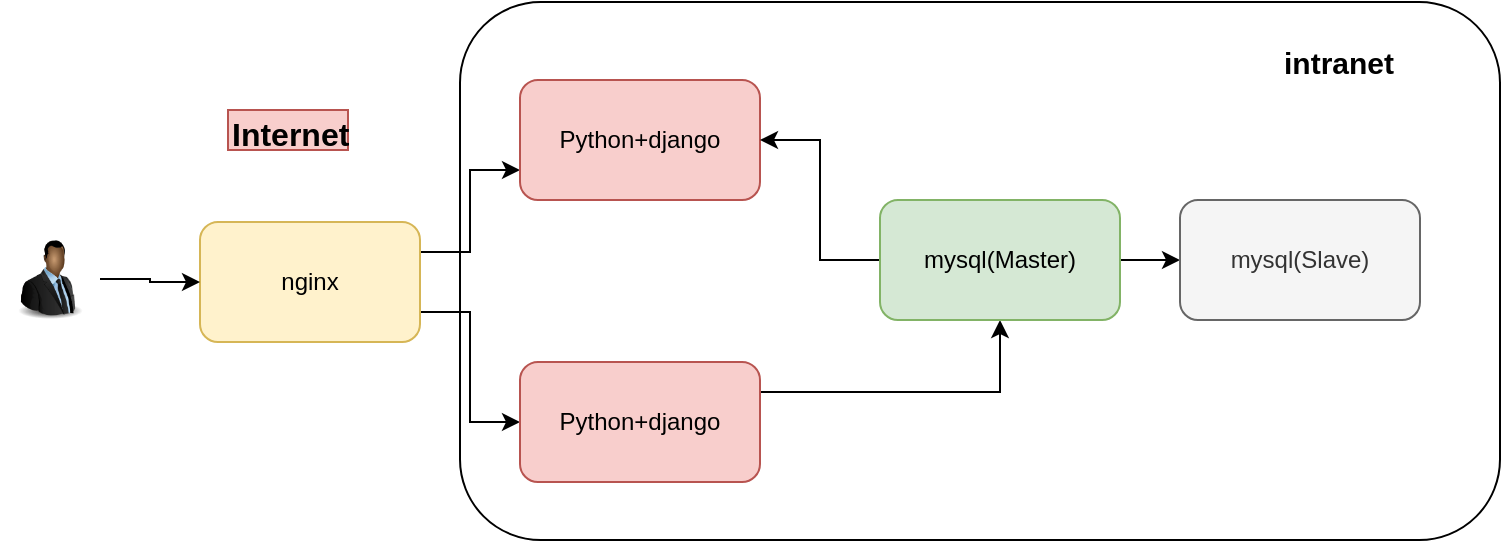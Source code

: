<mxfile pages="1" version="11.2.9" type="github"><diagram id="Qu05Ji_4ph_HlxVKAKfK" name="第 1 页"><mxGraphModel dx="1426" dy="722" grid="1" gridSize="10" guides="1" tooltips="1" connect="1" arrows="1" fold="1" page="1" pageScale="1" pageWidth="827" pageHeight="1169" math="0" shadow="0"><root><mxCell id="0"/><mxCell id="1" parent="0"/><mxCell id="zVA6TlBvQaDFf28EOBpZ-9" value="" style="rounded=1;whiteSpace=wrap;html=1;" vertex="1" parent="1"><mxGeometry x="240" y="80" width="520" height="269" as="geometry"/></mxCell><mxCell id="zVA6TlBvQaDFf28EOBpZ-5" style="edgeStyle=orthogonalEdgeStyle;rounded=0;orthogonalLoop=1;jettySize=auto;html=1;exitX=1;exitY=0.25;exitDx=0;exitDy=0;entryX=0;entryY=0.75;entryDx=0;entryDy=0;" edge="1" parent="1" source="zVA6TlBvQaDFf28EOBpZ-1" target="zVA6TlBvQaDFf28EOBpZ-2"><mxGeometry relative="1" as="geometry"/></mxCell><mxCell id="zVA6TlBvQaDFf28EOBpZ-6" style="edgeStyle=orthogonalEdgeStyle;rounded=0;orthogonalLoop=1;jettySize=auto;html=1;exitX=1;exitY=0.75;exitDx=0;exitDy=0;entryX=0;entryY=0.5;entryDx=0;entryDy=0;" edge="1" parent="1" source="zVA6TlBvQaDFf28EOBpZ-1" target="zVA6TlBvQaDFf28EOBpZ-3"><mxGeometry relative="1" as="geometry"/></mxCell><mxCell id="zVA6TlBvQaDFf28EOBpZ-1" value="nginx" style="rounded=1;whiteSpace=wrap;html=1;fillColor=#fff2cc;strokeColor=#d6b656;" vertex="1" parent="1"><mxGeometry x="110" y="190" width="110" height="60" as="geometry"/></mxCell><mxCell id="zVA6TlBvQaDFf28EOBpZ-2" value="Python+django" style="rounded=1;whiteSpace=wrap;html=1;fillColor=#f8cecc;strokeColor=#b85450;" vertex="1" parent="1"><mxGeometry x="270" y="119" width="120" height="60" as="geometry"/></mxCell><mxCell id="zVA6TlBvQaDFf28EOBpZ-8" style="edgeStyle=orthogonalEdgeStyle;rounded=0;orthogonalLoop=1;jettySize=auto;html=1;exitX=1;exitY=0.25;exitDx=0;exitDy=0;" edge="1" parent="1" source="zVA6TlBvQaDFf28EOBpZ-3" target="zVA6TlBvQaDFf28EOBpZ-4"><mxGeometry relative="1" as="geometry"/></mxCell><mxCell id="zVA6TlBvQaDFf28EOBpZ-3" value="Python+django" style="rounded=1;whiteSpace=wrap;html=1;fillColor=#f8cecc;strokeColor=#b85450;" vertex="1" parent="1"><mxGeometry x="270" y="260" width="120" height="60" as="geometry"/></mxCell><mxCell id="zVA6TlBvQaDFf28EOBpZ-7" style="edgeStyle=orthogonalEdgeStyle;rounded=0;orthogonalLoop=1;jettySize=auto;html=1;exitX=0;exitY=0.5;exitDx=0;exitDy=0;entryX=1;entryY=0.5;entryDx=0;entryDy=0;" edge="1" parent="1" source="zVA6TlBvQaDFf28EOBpZ-4" target="zVA6TlBvQaDFf28EOBpZ-2"><mxGeometry relative="1" as="geometry"/></mxCell><mxCell id="zVA6TlBvQaDFf28EOBpZ-13" value="" style="edgeStyle=orthogonalEdgeStyle;rounded=0;orthogonalLoop=1;jettySize=auto;html=1;" edge="1" parent="1" source="zVA6TlBvQaDFf28EOBpZ-4" target="zVA6TlBvQaDFf28EOBpZ-12"><mxGeometry relative="1" as="geometry"/></mxCell><mxCell id="zVA6TlBvQaDFf28EOBpZ-4" value="mysql(Master)" style="rounded=1;whiteSpace=wrap;html=1;fillColor=#d5e8d4;strokeColor=#82b366;" vertex="1" parent="1"><mxGeometry x="450" y="179" width="120" height="60" as="geometry"/></mxCell><mxCell id="zVA6TlBvQaDFf28EOBpZ-12" value="mysql(Slave)" style="rounded=1;whiteSpace=wrap;html=1;fillColor=#f5f5f5;strokeColor=#666666;fontColor=#333333;" vertex="1" parent="1"><mxGeometry x="600" y="179" width="120" height="60" as="geometry"/></mxCell><mxCell id="zVA6TlBvQaDFf28EOBpZ-10" value="&lt;ul class=&quot;word-list&quot; id=&quot;etcTransUL&quot; style=&quot;padding: 0px ; margin: -16px 0px -4px ; list-style: none ; color: rgb(51 , 51 , 51) ; font-family: &amp;#34;stheiti&amp;#34; ; font-size: 13px ; white-space: normal&quot;&gt;&lt;li style=&quot;line-height: 20px ; margin-bottom: 6px&quot;&gt;&lt;br&gt;&lt;/li&gt;&lt;/ul&gt;" style="text;html=1;resizable=0;points=[];autosize=1;align=left;verticalAlign=top;spacingTop=-4;" vertex="1" parent="1"><mxGeometry x="607" y="139" width="20" height="10" as="geometry"/></mxCell><mxCell id="zVA6TlBvQaDFf28EOBpZ-15" style="edgeStyle=orthogonalEdgeStyle;rounded=0;orthogonalLoop=1;jettySize=auto;html=1;exitX=1;exitY=0.5;exitDx=0;exitDy=0;entryX=0;entryY=0.5;entryDx=0;entryDy=0;" edge="1" parent="1" source="zVA6TlBvQaDFf28EOBpZ-14" target="zVA6TlBvQaDFf28EOBpZ-1"><mxGeometry relative="1" as="geometry"/></mxCell><mxCell id="zVA6TlBvQaDFf28EOBpZ-14" value="" style="image;html=1;labelBackgroundColor=#ffffff;image=img/lib/clip_art/people/Suit_Man_Black_128x128.png" vertex="1" parent="1"><mxGeometry x="10" y="198" width="50" height="41" as="geometry"/></mxCell><mxCell id="zVA6TlBvQaDFf28EOBpZ-16" value="&lt;b style=&quot;font-size: 15px;&quot;&gt;intranet&lt;/b&gt;" style="text;html=1;resizable=0;points=[];autosize=1;align=left;verticalAlign=top;spacingTop=-4;fontSize=15;" vertex="1" parent="1"><mxGeometry x="650" y="99" width="60" height="20" as="geometry"/></mxCell><mxCell id="zVA6TlBvQaDFf28EOBpZ-17" value="Internet" style="text;html=1;resizable=0;points=[];autosize=1;align=left;verticalAlign=top;spacingTop=-4;fillColor=#f8cecc;strokeColor=#b85450;fontStyle=1;fontSize=16;" vertex="1" parent="1"><mxGeometry x="124" y="134" width="60" height="20" as="geometry"/></mxCell></root></mxGraphModel></diagram></mxfile>